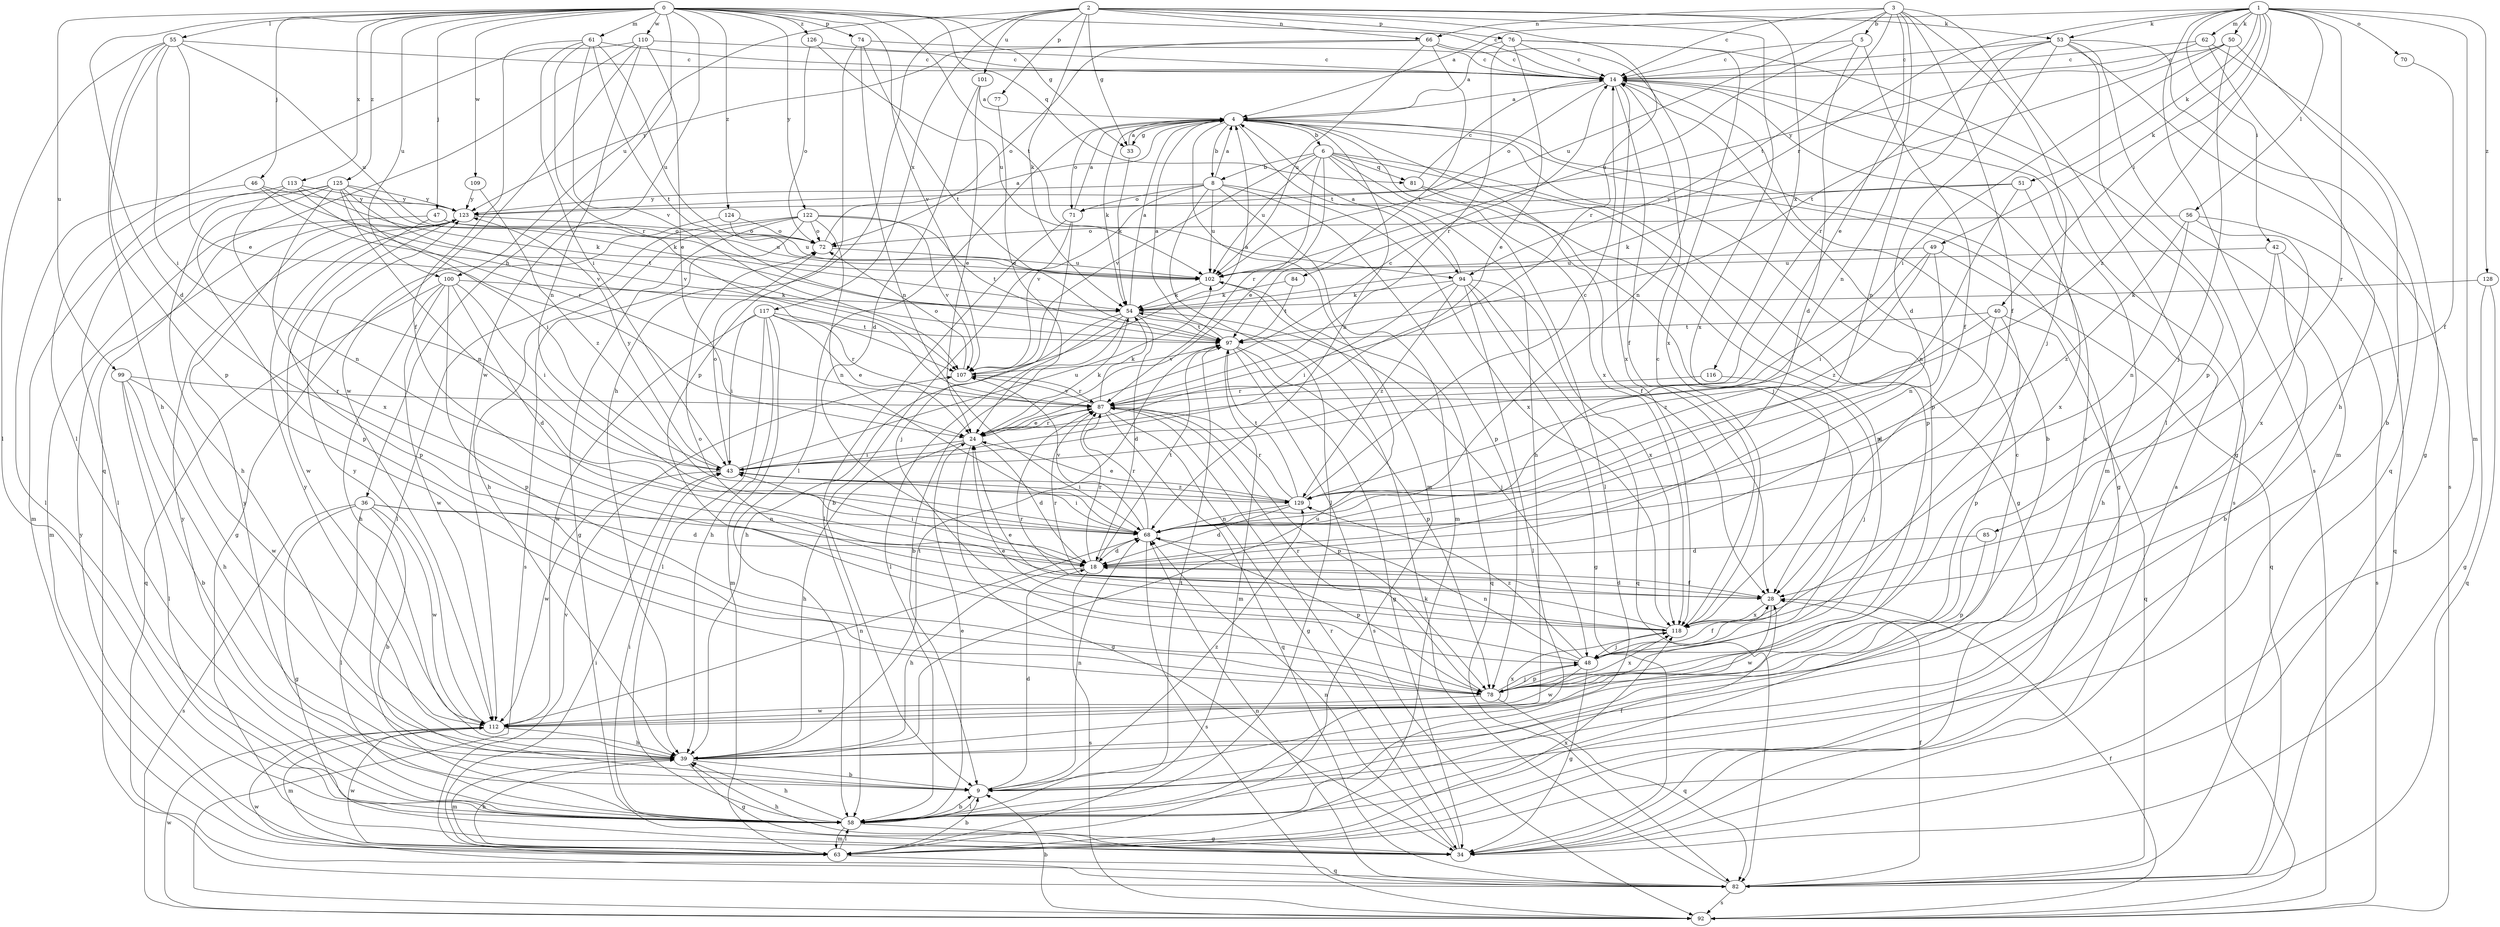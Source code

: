 strict digraph  {
0;
1;
2;
3;
4;
5;
6;
8;
9;
14;
18;
24;
28;
33;
34;
36;
39;
40;
42;
43;
46;
47;
48;
49;
50;
51;
53;
54;
55;
56;
58;
61;
62;
63;
66;
68;
70;
71;
72;
74;
76;
77;
78;
81;
82;
84;
85;
87;
92;
94;
97;
99;
100;
101;
102;
107;
109;
110;
112;
113;
116;
117;
118;
122;
123;
124;
125;
126;
128;
129;
0 -> 14  [label=c];
0 -> 18  [label=d];
0 -> 33  [label=g];
0 -> 36  [label=h];
0 -> 46  [label=j];
0 -> 47  [label=j];
0 -> 55  [label=l];
0 -> 61  [label=m];
0 -> 74  [label=p];
0 -> 81  [label=q];
0 -> 94  [label=t];
0 -> 99  [label=u];
0 -> 100  [label=u];
0 -> 107  [label=v];
0 -> 109  [label=w];
0 -> 110  [label=w];
0 -> 112  [label=w];
0 -> 113  [label=x];
0 -> 122  [label=y];
0 -> 124  [label=z];
0 -> 125  [label=z];
0 -> 126  [label=z];
1 -> 4  [label=a];
1 -> 40  [label=i];
1 -> 42  [label=i];
1 -> 49  [label=k];
1 -> 50  [label=k];
1 -> 51  [label=k];
1 -> 53  [label=k];
1 -> 56  [label=l];
1 -> 62  [label=m];
1 -> 63  [label=m];
1 -> 70  [label=o];
1 -> 84  [label=r];
1 -> 85  [label=r];
1 -> 92  [label=s];
1 -> 128  [label=z];
1 -> 129  [label=z];
2 -> 33  [label=g];
2 -> 39  [label=h];
2 -> 53  [label=k];
2 -> 54  [label=k];
2 -> 66  [label=n];
2 -> 76  [label=p];
2 -> 77  [label=p];
2 -> 87  [label=r];
2 -> 100  [label=u];
2 -> 101  [label=u];
2 -> 116  [label=x];
2 -> 117  [label=x];
2 -> 118  [label=x];
3 -> 5  [label=b];
3 -> 14  [label=c];
3 -> 24  [label=e];
3 -> 28  [label=f];
3 -> 48  [label=j];
3 -> 58  [label=l];
3 -> 66  [label=n];
3 -> 68  [label=n];
3 -> 94  [label=t];
3 -> 102  [label=u];
4 -> 6  [label=b];
4 -> 8  [label=b];
4 -> 33  [label=g];
4 -> 34  [label=g];
4 -> 48  [label=j];
4 -> 54  [label=k];
4 -> 58  [label=l];
4 -> 63  [label=m];
4 -> 68  [label=n];
4 -> 71  [label=o];
4 -> 78  [label=p];
4 -> 94  [label=t];
4 -> 118  [label=x];
5 -> 14  [label=c];
5 -> 18  [label=d];
5 -> 28  [label=f];
5 -> 102  [label=u];
6 -> 8  [label=b];
6 -> 24  [label=e];
6 -> 34  [label=g];
6 -> 39  [label=h];
6 -> 58  [label=l];
6 -> 78  [label=p];
6 -> 81  [label=q];
6 -> 87  [label=r];
6 -> 102  [label=u];
6 -> 107  [label=v];
8 -> 4  [label=a];
8 -> 58  [label=l];
8 -> 63  [label=m];
8 -> 71  [label=o];
8 -> 78  [label=p];
8 -> 102  [label=u];
8 -> 107  [label=v];
8 -> 118  [label=x];
8 -> 123  [label=y];
9 -> 14  [label=c];
9 -> 18  [label=d];
9 -> 58  [label=l];
9 -> 68  [label=n];
9 -> 123  [label=y];
9 -> 129  [label=z];
14 -> 4  [label=a];
14 -> 9  [label=b];
14 -> 28  [label=f];
14 -> 63  [label=m];
14 -> 71  [label=o];
14 -> 92  [label=s];
14 -> 118  [label=x];
18 -> 28  [label=f];
18 -> 39  [label=h];
18 -> 43  [label=i];
18 -> 87  [label=r];
18 -> 92  [label=s];
18 -> 97  [label=t];
24 -> 14  [label=c];
24 -> 18  [label=d];
24 -> 34  [label=g];
24 -> 39  [label=h];
24 -> 43  [label=i];
24 -> 54  [label=k];
24 -> 87  [label=r];
28 -> 18  [label=d];
28 -> 87  [label=r];
28 -> 112  [label=w];
28 -> 118  [label=x];
33 -> 4  [label=a];
33 -> 54  [label=k];
34 -> 4  [label=a];
34 -> 39  [label=h];
34 -> 68  [label=n];
34 -> 87  [label=r];
36 -> 9  [label=b];
36 -> 18  [label=d];
36 -> 34  [label=g];
36 -> 58  [label=l];
36 -> 68  [label=n];
36 -> 92  [label=s];
36 -> 112  [label=w];
39 -> 9  [label=b];
39 -> 34  [label=g];
39 -> 63  [label=m];
39 -> 97  [label=t];
39 -> 102  [label=u];
39 -> 123  [label=y];
40 -> 18  [label=d];
40 -> 78  [label=p];
40 -> 82  [label=q];
40 -> 97  [label=t];
40 -> 129  [label=z];
42 -> 9  [label=b];
42 -> 39  [label=h];
42 -> 92  [label=s];
42 -> 102  [label=u];
43 -> 72  [label=o];
43 -> 102  [label=u];
43 -> 112  [label=w];
43 -> 123  [label=y];
43 -> 129  [label=z];
46 -> 58  [label=l];
46 -> 97  [label=t];
46 -> 107  [label=v];
46 -> 123  [label=y];
47 -> 63  [label=m];
47 -> 72  [label=o];
47 -> 78  [label=p];
47 -> 102  [label=u];
48 -> 24  [label=e];
48 -> 28  [label=f];
48 -> 34  [label=g];
48 -> 68  [label=n];
48 -> 78  [label=p];
48 -> 112  [label=w];
48 -> 129  [label=z];
49 -> 43  [label=i];
49 -> 68  [label=n];
49 -> 82  [label=q];
49 -> 102  [label=u];
49 -> 129  [label=z];
50 -> 9  [label=b];
50 -> 14  [label=c];
50 -> 43  [label=i];
50 -> 48  [label=j];
50 -> 97  [label=t];
51 -> 54  [label=k];
51 -> 68  [label=n];
51 -> 118  [label=x];
51 -> 123  [label=y];
53 -> 14  [label=c];
53 -> 18  [label=d];
53 -> 63  [label=m];
53 -> 68  [label=n];
53 -> 78  [label=p];
53 -> 82  [label=q];
53 -> 87  [label=r];
53 -> 92  [label=s];
54 -> 4  [label=a];
54 -> 9  [label=b];
54 -> 18  [label=d];
54 -> 39  [label=h];
54 -> 48  [label=j];
54 -> 58  [label=l];
54 -> 97  [label=t];
55 -> 14  [label=c];
55 -> 24  [label=e];
55 -> 39  [label=h];
55 -> 43  [label=i];
55 -> 58  [label=l];
55 -> 78  [label=p];
55 -> 102  [label=u];
56 -> 68  [label=n];
56 -> 72  [label=o];
56 -> 82  [label=q];
56 -> 118  [label=x];
56 -> 129  [label=z];
58 -> 9  [label=b];
58 -> 14  [label=c];
58 -> 24  [label=e];
58 -> 28  [label=f];
58 -> 34  [label=g];
58 -> 39  [label=h];
58 -> 43  [label=i];
58 -> 63  [label=m];
58 -> 97  [label=t];
58 -> 123  [label=y];
61 -> 14  [label=c];
61 -> 28  [label=f];
61 -> 43  [label=i];
61 -> 87  [label=r];
61 -> 97  [label=t];
61 -> 102  [label=u];
61 -> 107  [label=v];
62 -> 14  [label=c];
62 -> 34  [label=g];
62 -> 39  [label=h];
62 -> 123  [label=y];
63 -> 9  [label=b];
63 -> 39  [label=h];
63 -> 43  [label=i];
63 -> 58  [label=l];
63 -> 82  [label=q];
63 -> 107  [label=v];
63 -> 112  [label=w];
63 -> 118  [label=x];
63 -> 123  [label=y];
66 -> 14  [label=c];
66 -> 68  [label=n];
66 -> 72  [label=o];
66 -> 97  [label=t];
66 -> 102  [label=u];
66 -> 123  [label=y];
68 -> 18  [label=d];
68 -> 43  [label=i];
68 -> 78  [label=p];
68 -> 87  [label=r];
68 -> 92  [label=s];
68 -> 107  [label=v];
70 -> 28  [label=f];
71 -> 4  [label=a];
71 -> 9  [label=b];
71 -> 48  [label=j];
71 -> 58  [label=l];
72 -> 4  [label=a];
72 -> 102  [label=u];
74 -> 14  [label=c];
74 -> 68  [label=n];
74 -> 78  [label=p];
74 -> 97  [label=t];
76 -> 4  [label=a];
76 -> 14  [label=c];
76 -> 24  [label=e];
76 -> 34  [label=g];
76 -> 87  [label=r];
76 -> 118  [label=x];
77 -> 24  [label=e];
78 -> 48  [label=j];
78 -> 82  [label=q];
78 -> 87  [label=r];
78 -> 112  [label=w];
78 -> 118  [label=x];
81 -> 14  [label=c];
81 -> 28  [label=f];
81 -> 78  [label=p];
82 -> 28  [label=f];
82 -> 54  [label=k];
82 -> 68  [label=n];
82 -> 92  [label=s];
82 -> 112  [label=w];
84 -> 54  [label=k];
84 -> 97  [label=t];
85 -> 18  [label=d];
85 -> 78  [label=p];
87 -> 24  [label=e];
87 -> 34  [label=g];
87 -> 54  [label=k];
87 -> 78  [label=p];
87 -> 82  [label=q];
87 -> 107  [label=v];
92 -> 9  [label=b];
92 -> 28  [label=f];
92 -> 112  [label=w];
94 -> 4  [label=a];
94 -> 34  [label=g];
94 -> 43  [label=i];
94 -> 54  [label=k];
94 -> 58  [label=l];
94 -> 82  [label=q];
94 -> 118  [label=x];
94 -> 129  [label=z];
97 -> 4  [label=a];
97 -> 34  [label=g];
97 -> 63  [label=m];
97 -> 78  [label=p];
97 -> 92  [label=s];
97 -> 107  [label=v];
99 -> 9  [label=b];
99 -> 39  [label=h];
99 -> 58  [label=l];
99 -> 87  [label=r];
99 -> 112  [label=w];
100 -> 18  [label=d];
100 -> 39  [label=h];
100 -> 43  [label=i];
100 -> 54  [label=k];
100 -> 78  [label=p];
100 -> 82  [label=q];
100 -> 112  [label=w];
101 -> 4  [label=a];
101 -> 18  [label=d];
101 -> 24  [label=e];
102 -> 54  [label=k];
102 -> 82  [label=q];
107 -> 4  [label=a];
107 -> 72  [label=o];
107 -> 87  [label=r];
109 -> 123  [label=y];
109 -> 129  [label=z];
110 -> 14  [label=c];
110 -> 24  [label=e];
110 -> 58  [label=l];
110 -> 68  [label=n];
110 -> 82  [label=q];
110 -> 112  [label=w];
112 -> 39  [label=h];
112 -> 63  [label=m];
112 -> 68  [label=n];
112 -> 118  [label=x];
112 -> 123  [label=y];
113 -> 54  [label=k];
113 -> 63  [label=m];
113 -> 68  [label=n];
113 -> 87  [label=r];
113 -> 123  [label=y];
116 -> 48  [label=j];
116 -> 87  [label=r];
117 -> 24  [label=e];
117 -> 39  [label=h];
117 -> 43  [label=i];
117 -> 58  [label=l];
117 -> 63  [label=m];
117 -> 87  [label=r];
117 -> 97  [label=t];
117 -> 112  [label=w];
118 -> 14  [label=c];
118 -> 24  [label=e];
118 -> 48  [label=j];
118 -> 72  [label=o];
118 -> 87  [label=r];
122 -> 34  [label=g];
122 -> 39  [label=h];
122 -> 58  [label=l];
122 -> 68  [label=n];
122 -> 72  [label=o];
122 -> 92  [label=s];
122 -> 97  [label=t];
122 -> 107  [label=v];
123 -> 72  [label=o];
123 -> 112  [label=w];
124 -> 34  [label=g];
124 -> 72  [label=o];
124 -> 102  [label=u];
125 -> 39  [label=h];
125 -> 43  [label=i];
125 -> 54  [label=k];
125 -> 58  [label=l];
125 -> 68  [label=n];
125 -> 78  [label=p];
125 -> 107  [label=v];
125 -> 118  [label=x];
125 -> 123  [label=y];
126 -> 14  [label=c];
126 -> 72  [label=o];
126 -> 102  [label=u];
128 -> 34  [label=g];
128 -> 54  [label=k];
128 -> 82  [label=q];
129 -> 14  [label=c];
129 -> 18  [label=d];
129 -> 24  [label=e];
129 -> 43  [label=i];
129 -> 68  [label=n];
129 -> 87  [label=r];
129 -> 97  [label=t];
}

